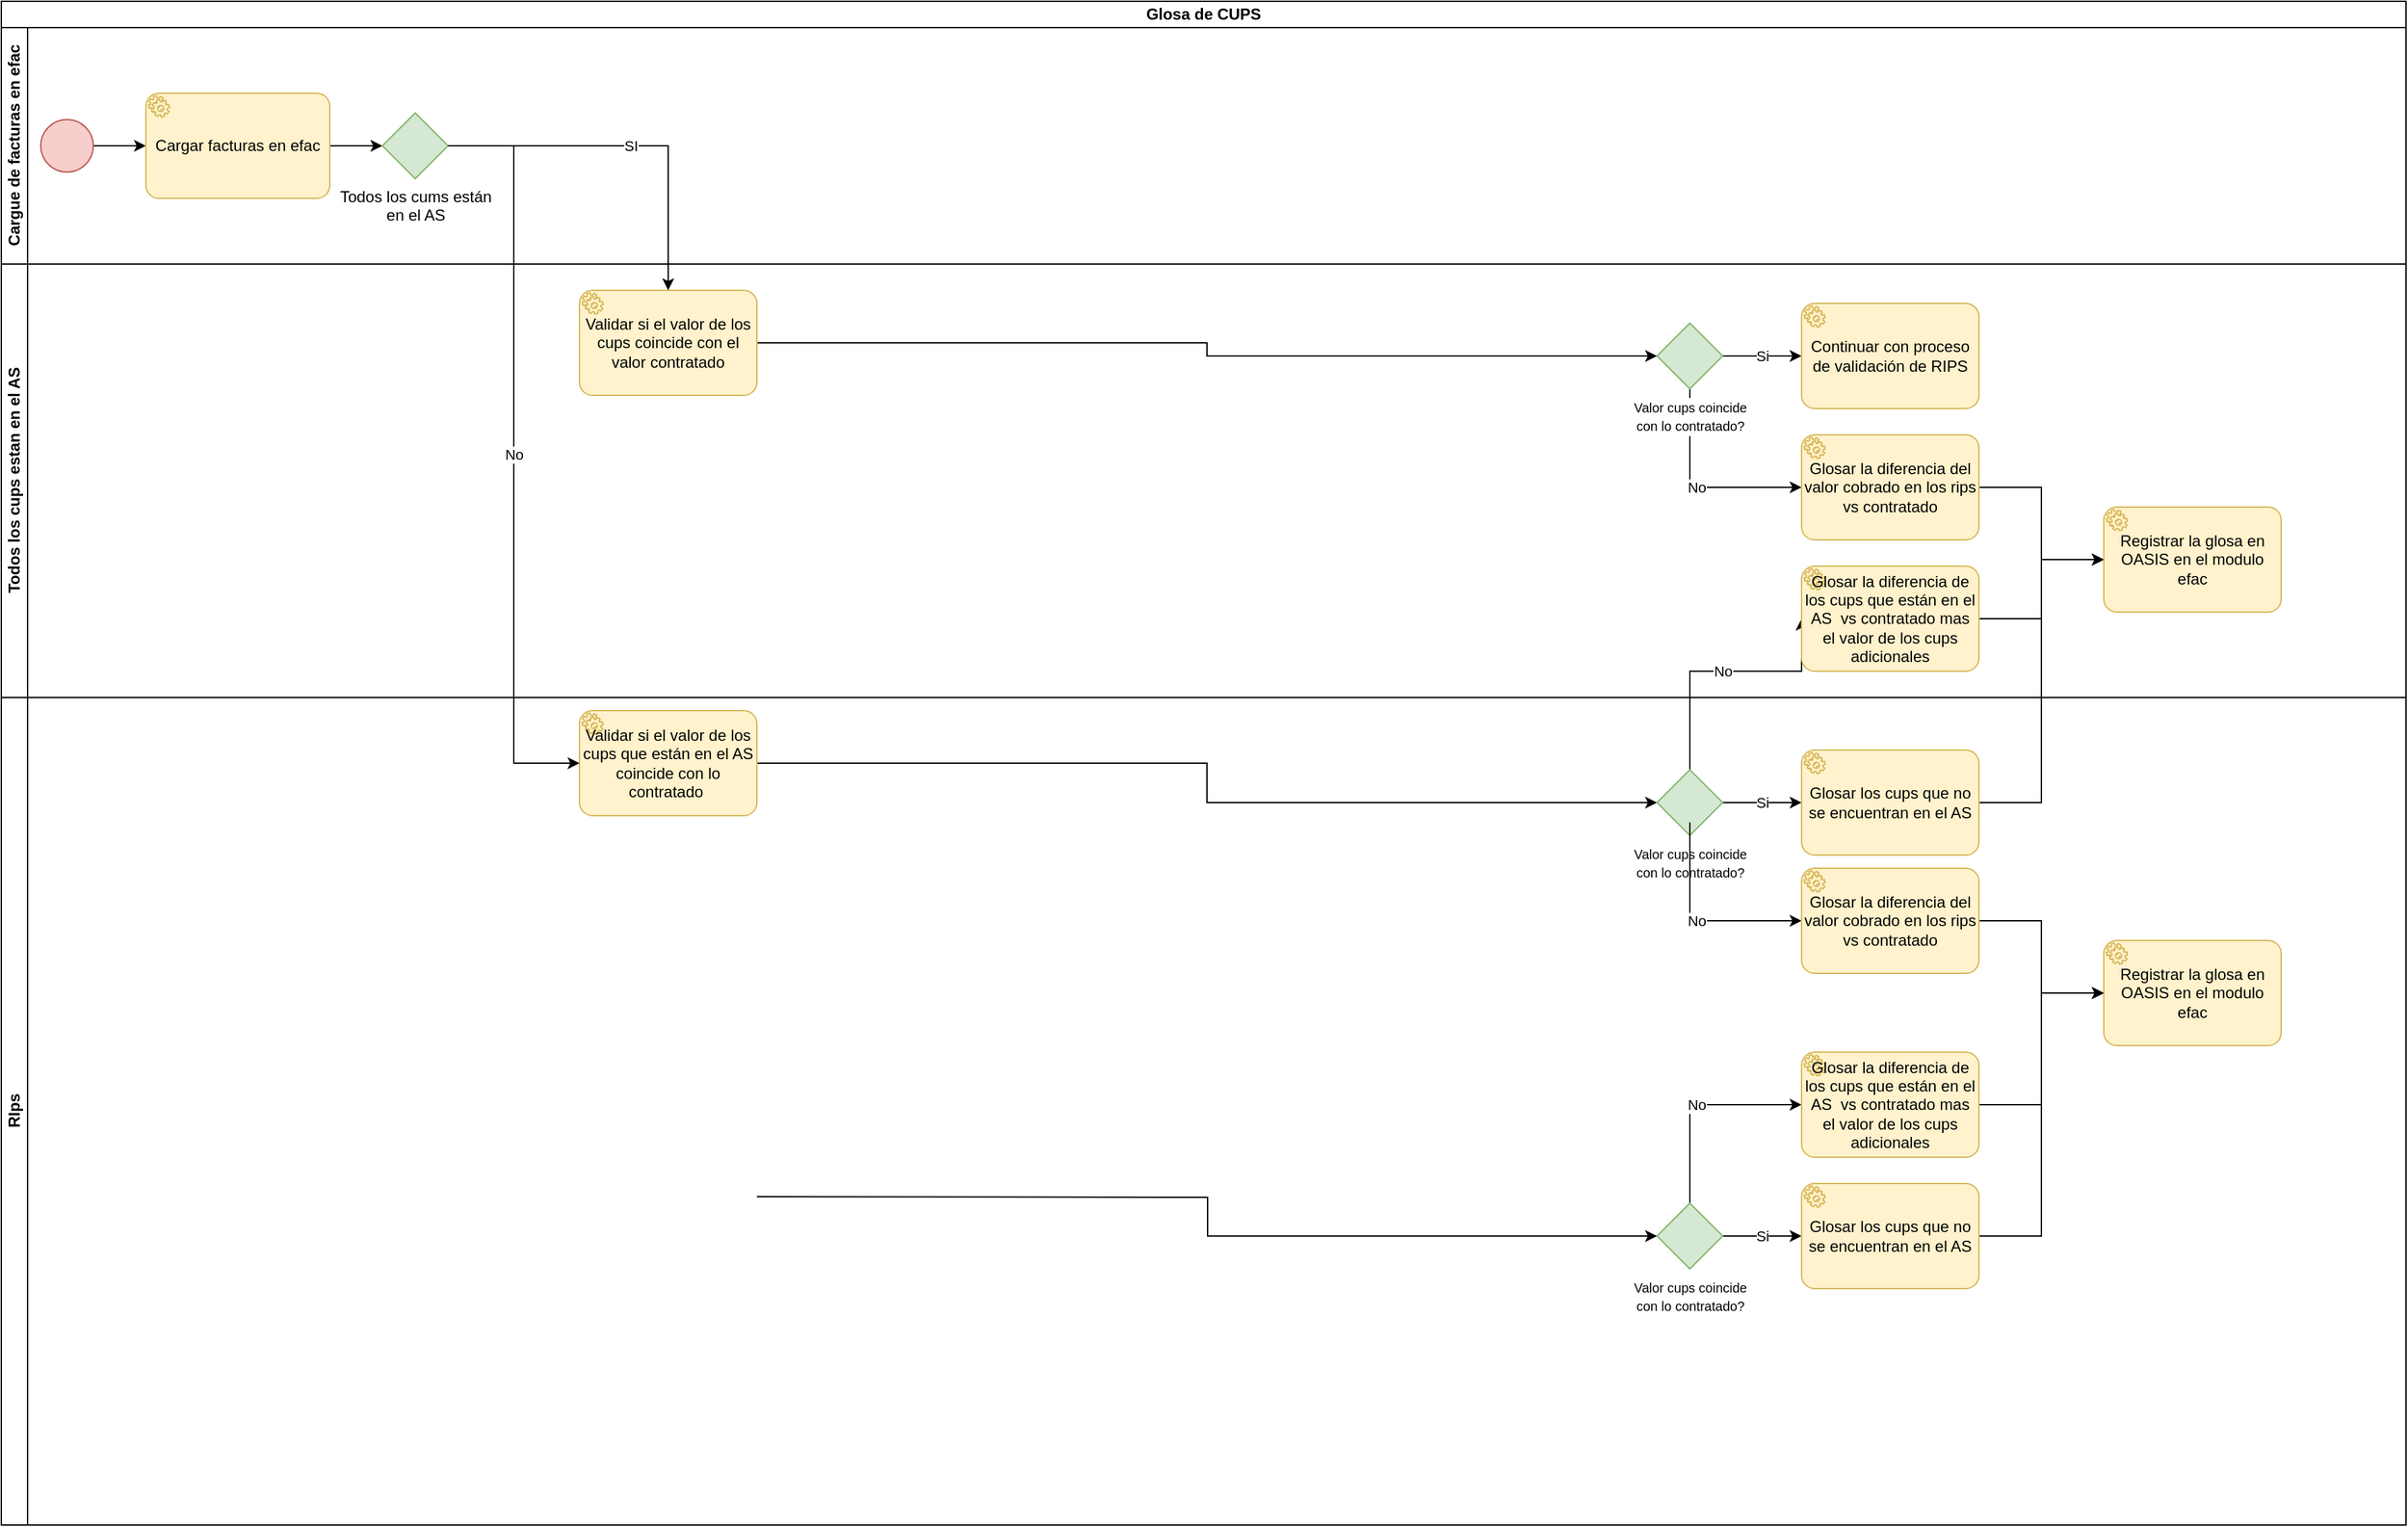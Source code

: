 <mxfile version="21.7.0" type="github">
  <diagram name="Página-1" id="SKrP5Ogb6LURRghhHCP2">
    <mxGraphModel dx="1502" dy="576" grid="1" gridSize="10" guides="1" tooltips="1" connect="1" arrows="1" fold="1" page="1" pageScale="1" pageWidth="1900" pageHeight="550" math="0" shadow="0">
      <root>
        <mxCell id="0" />
        <mxCell id="1" parent="0" />
        <mxCell id="iDgbX58GDVkkqR7G9HbA-1" value="Glosa de CUPS" style="swimlane;html=1;childLayout=stackLayout;resizeParent=1;resizeParentMax=0;horizontal=1;startSize=20;horizontalStack=0;whiteSpace=wrap;" parent="1" vertex="1">
          <mxGeometry x="30" y="10" width="1830" height="1160" as="geometry" />
        </mxCell>
        <mxCell id="iDgbX58GDVkkqR7G9HbA-2" value="Cargue de facturas en efac" style="swimlane;html=1;startSize=20;horizontal=0;" parent="iDgbX58GDVkkqR7G9HbA-1" vertex="1">
          <mxGeometry y="20" width="1830" height="180" as="geometry" />
        </mxCell>
        <mxCell id="iDgbX58GDVkkqR7G9HbA-3" style="edgeStyle=orthogonalEdgeStyle;rounded=0;orthogonalLoop=1;jettySize=auto;html=1;" parent="iDgbX58GDVkkqR7G9HbA-2" source="iDgbX58GDVkkqR7G9HbA-4" target="iDgbX58GDVkkqR7G9HbA-24" edge="1">
          <mxGeometry relative="1" as="geometry">
            <mxPoint x="100" y="90" as="targetPoint" />
          </mxGeometry>
        </mxCell>
        <mxCell id="iDgbX58GDVkkqR7G9HbA-4" value="" style="points=[[0.145,0.145,0],[0.5,0,0],[0.855,0.145,0],[1,0.5,0],[0.855,0.855,0],[0.5,1,0],[0.145,0.855,0],[0,0.5,0]];shape=mxgraph.bpmn.event;html=1;verticalLabelPosition=bottom;labelBackgroundColor=#ffffff;verticalAlign=top;align=center;perimeter=ellipsePerimeter;outlineConnect=0;aspect=fixed;outline=standard;symbol=general;fillColor=#f8cecc;strokeColor=#b85450;" parent="iDgbX58GDVkkqR7G9HbA-2" vertex="1">
          <mxGeometry x="30" y="70" width="40" height="40" as="geometry" />
        </mxCell>
        <mxCell id="iDgbX58GDVkkqR7G9HbA-23" style="edgeStyle=orthogonalEdgeStyle;rounded=0;orthogonalLoop=1;jettySize=auto;html=1;" parent="iDgbX58GDVkkqR7G9HbA-2" source="iDgbX58GDVkkqR7G9HbA-24" target="voKNRvu8rPhWnJosz7W9-56" edge="1">
          <mxGeometry relative="1" as="geometry">
            <mxPoint x="932" y="90" as="sourcePoint" />
            <mxPoint x="290" y="90" as="targetPoint" />
          </mxGeometry>
        </mxCell>
        <mxCell id="iDgbX58GDVkkqR7G9HbA-24" value="Cargar facturas en efac" style="points=[[0.25,0,0],[0.5,0,0],[0.75,0,0],[1,0.25,0],[1,0.5,0],[1,0.75,0],[0.75,1,0],[0.5,1,0],[0.25,1,0],[0,0.75,0],[0,0.5,0],[0,0.25,0]];shape=mxgraph.bpmn.task;whiteSpace=wrap;rectStyle=rounded;size=10;html=1;container=1;expand=0;collapsible=0;taskMarker=service;fillColor=#fff2cc;strokeColor=#d6b656;" parent="iDgbX58GDVkkqR7G9HbA-2" vertex="1">
          <mxGeometry x="110" y="50" width="140" height="80" as="geometry" />
        </mxCell>
        <mxCell id="voKNRvu8rPhWnJosz7W9-56" value="Todos los cums están&lt;br&gt;en el AS" style="points=[[0.25,0.25,0],[0.5,0,0],[0.75,0.25,0],[1,0.5,0],[0.75,0.75,0],[0.5,1,0],[0.25,0.75,0],[0,0.5,0]];shape=mxgraph.bpmn.gateway2;html=1;verticalLabelPosition=bottom;labelBackgroundColor=#ffffff;verticalAlign=top;align=center;perimeter=rhombusPerimeter;outlineConnect=0;outline=none;symbol=none;fillColor=#d5e8d4;strokeColor=#82b366;" vertex="1" parent="iDgbX58GDVkkqR7G9HbA-2">
          <mxGeometry x="290" y="65" width="50" height="50" as="geometry" />
        </mxCell>
        <mxCell id="voKNRvu8rPhWnJosz7W9-30" value="Todos los cups estan en el AS" style="swimlane;html=1;startSize=20;horizontal=0;" vertex="1" parent="iDgbX58GDVkkqR7G9HbA-1">
          <mxGeometry y="200" width="1830" height="330" as="geometry" />
        </mxCell>
        <mxCell id="voKNRvu8rPhWnJosz7W9-35" style="edgeStyle=orthogonalEdgeStyle;rounded=0;orthogonalLoop=1;jettySize=auto;html=1;entryX=0;entryY=0.5;entryDx=0;entryDy=0;entryPerimeter=0;" edge="1" parent="voKNRvu8rPhWnJosz7W9-30" source="voKNRvu8rPhWnJosz7W9-36" target="voKNRvu8rPhWnJosz7W9-52">
          <mxGeometry relative="1" as="geometry" />
        </mxCell>
        <mxCell id="voKNRvu8rPhWnJosz7W9-36" value="Validar si el valor de los cups coincide con el valor contratado" style="points=[[0.25,0,0],[0.5,0,0],[0.75,0,0],[1,0.25,0],[1,0.5,0],[1,0.75,0],[0.75,1,0],[0.5,1,0],[0.25,1,0],[0,0.75,0],[0,0.5,0],[0,0.25,0]];shape=mxgraph.bpmn.task;whiteSpace=wrap;rectStyle=rounded;size=10;html=1;container=1;expand=0;collapsible=0;taskMarker=service;fillColor=#fff2cc;strokeColor=#d6b656;" vertex="1" parent="voKNRvu8rPhWnJosz7W9-30">
          <mxGeometry x="440" y="20" width="135" height="80" as="geometry" />
        </mxCell>
        <mxCell id="voKNRvu8rPhWnJosz7W9-40" style="edgeStyle=orthogonalEdgeStyle;rounded=0;orthogonalLoop=1;jettySize=auto;html=1;entryX=0;entryY=0.5;entryDx=0;entryDy=0;entryPerimeter=0;" edge="1" parent="voKNRvu8rPhWnJosz7W9-30" source="voKNRvu8rPhWnJosz7W9-41" target="voKNRvu8rPhWnJosz7W9-44">
          <mxGeometry relative="1" as="geometry">
            <mxPoint x="1260" y="380" as="targetPoint" />
          </mxGeometry>
        </mxCell>
        <mxCell id="voKNRvu8rPhWnJosz7W9-41" value="Validar si el valor de los cups que están en el AS coincide con lo contratado&amp;nbsp;" style="points=[[0.25,0,0],[0.5,0,0],[0.75,0,0],[1,0.25,0],[1,0.5,0],[1,0.75,0],[0.75,1,0],[0.5,1,0],[0.25,1,0],[0,0.75,0],[0,0.5,0],[0,0.25,0]];shape=mxgraph.bpmn.task;whiteSpace=wrap;rectStyle=rounded;size=10;html=1;container=1;expand=0;collapsible=0;taskMarker=service;fillColor=#fff2cc;strokeColor=#d6b656;" vertex="1" parent="voKNRvu8rPhWnJosz7W9-30">
          <mxGeometry x="440" y="340" width="135" height="80" as="geometry" />
        </mxCell>
        <mxCell id="voKNRvu8rPhWnJosz7W9-42" value="Si" style="edgeStyle=orthogonalEdgeStyle;rounded=0;orthogonalLoop=1;jettySize=auto;html=1;entryX=0;entryY=0.5;entryDx=0;entryDy=0;entryPerimeter=0;" edge="1" parent="voKNRvu8rPhWnJosz7W9-30" source="voKNRvu8rPhWnJosz7W9-44" target="voKNRvu8rPhWnJosz7W9-46">
          <mxGeometry relative="1" as="geometry">
            <mxPoint x="1370" y="380" as="targetPoint" />
          </mxGeometry>
        </mxCell>
        <mxCell id="voKNRvu8rPhWnJosz7W9-43" value="No" style="edgeStyle=orthogonalEdgeStyle;rounded=0;orthogonalLoop=1;jettySize=auto;html=1;entryX=0;entryY=0.5;entryDx=0;entryDy=0;entryPerimeter=0;" edge="1" parent="voKNRvu8rPhWnJosz7W9-30" source="voKNRvu8rPhWnJosz7W9-44" target="voKNRvu8rPhWnJosz7W9-48">
          <mxGeometry relative="1" as="geometry">
            <mxPoint x="1285" y="270" as="targetPoint" />
            <Array as="points">
              <mxPoint x="1285" y="310" />
            </Array>
          </mxGeometry>
        </mxCell>
        <mxCell id="voKNRvu8rPhWnJosz7W9-44" value="&lt;font style=&quot;font-size: 10px;&quot;&gt;Valor cups coincide&lt;br&gt;con lo contratado?&lt;/font&gt;" style="points=[[0.25,0.25,0],[0.5,0,0],[0.75,0.25,0],[1,0.5,0],[0.75,0.75,0],[0.5,1,0],[0.25,0.75,0],[0,0.5,0]];shape=mxgraph.bpmn.gateway2;html=1;verticalLabelPosition=bottom;labelBackgroundColor=#ffffff;verticalAlign=top;align=center;perimeter=rhombusPerimeter;outlineConnect=0;outline=none;symbol=none;fillColor=#d5e8d4;strokeColor=#82b366;" vertex="1" parent="voKNRvu8rPhWnJosz7W9-30">
          <mxGeometry x="1260" y="385" width="50" height="50" as="geometry" />
        </mxCell>
        <mxCell id="voKNRvu8rPhWnJosz7W9-45" style="edgeStyle=orthogonalEdgeStyle;rounded=0;orthogonalLoop=1;jettySize=auto;html=1;entryX=0;entryY=0.5;entryDx=0;entryDy=0;entryPerimeter=0;" edge="1" parent="voKNRvu8rPhWnJosz7W9-30" source="voKNRvu8rPhWnJosz7W9-46" target="voKNRvu8rPhWnJosz7W9-49">
          <mxGeometry relative="1" as="geometry" />
        </mxCell>
        <mxCell id="voKNRvu8rPhWnJosz7W9-46" value="Glosar los cups que no se encuentran en el AS" style="points=[[0.25,0,0],[0.5,0,0],[0.75,0,0],[1,0.25,0],[1,0.5,0],[1,0.75,0],[0.75,1,0],[0.5,1,0],[0.25,1,0],[0,0.75,0],[0,0.5,0],[0,0.25,0]];shape=mxgraph.bpmn.task;whiteSpace=wrap;rectStyle=rounded;size=10;html=1;container=1;expand=0;collapsible=0;taskMarker=service;fillColor=#fff2cc;strokeColor=#d6b656;" vertex="1" parent="voKNRvu8rPhWnJosz7W9-30">
          <mxGeometry x="1370" y="370" width="135" height="80" as="geometry" />
        </mxCell>
        <mxCell id="voKNRvu8rPhWnJosz7W9-47" style="edgeStyle=orthogonalEdgeStyle;rounded=0;orthogonalLoop=1;jettySize=auto;html=1;entryX=0;entryY=0.5;entryDx=0;entryDy=0;entryPerimeter=0;" edge="1" parent="voKNRvu8rPhWnJosz7W9-30" source="voKNRvu8rPhWnJosz7W9-48" target="voKNRvu8rPhWnJosz7W9-49">
          <mxGeometry relative="1" as="geometry" />
        </mxCell>
        <mxCell id="voKNRvu8rPhWnJosz7W9-48" value="Glosar la diferencia de los cups que están en el AS&amp;nbsp; vs contratado mas el valor de los cups adicionales" style="points=[[0.25,0,0],[0.5,0,0],[0.75,0,0],[1,0.25,0],[1,0.5,0],[1,0.75,0],[0.75,1,0],[0.5,1,0],[0.25,1,0],[0,0.75,0],[0,0.5,0],[0,0.25,0]];shape=mxgraph.bpmn.task;whiteSpace=wrap;rectStyle=rounded;size=10;html=1;container=1;expand=0;collapsible=0;taskMarker=service;fillColor=#fff2cc;strokeColor=#d6b656;" vertex="1" parent="voKNRvu8rPhWnJosz7W9-30">
          <mxGeometry x="1370" y="230" width="135" height="80" as="geometry" />
        </mxCell>
        <mxCell id="voKNRvu8rPhWnJosz7W9-49" value="Registrar la glosa en OASIS en el modulo efac" style="points=[[0.25,0,0],[0.5,0,0],[0.75,0,0],[1,0.25,0],[1,0.5,0],[1,0.75,0],[0.75,1,0],[0.5,1,0],[0.25,1,0],[0,0.75,0],[0,0.5,0],[0,0.25,0]];shape=mxgraph.bpmn.task;whiteSpace=wrap;rectStyle=rounded;size=10;html=1;container=1;expand=0;collapsible=0;taskMarker=service;fillColor=#fff2cc;strokeColor=#d6b656;" vertex="1" parent="voKNRvu8rPhWnJosz7W9-30">
          <mxGeometry x="1600" y="185" width="135" height="80" as="geometry" />
        </mxCell>
        <mxCell id="voKNRvu8rPhWnJosz7W9-50" value="Si" style="edgeStyle=orthogonalEdgeStyle;rounded=0;orthogonalLoop=1;jettySize=auto;html=1;" edge="1" parent="voKNRvu8rPhWnJosz7W9-30" source="voKNRvu8rPhWnJosz7W9-52" target="voKNRvu8rPhWnJosz7W9-53">
          <mxGeometry relative="1" as="geometry">
            <mxPoint x="1370" y="70" as="targetPoint" />
          </mxGeometry>
        </mxCell>
        <mxCell id="voKNRvu8rPhWnJosz7W9-51" value="No" style="edgeStyle=orthogonalEdgeStyle;rounded=0;orthogonalLoop=1;jettySize=auto;html=1;entryX=0;entryY=0.5;entryDx=0;entryDy=0;entryPerimeter=0;" edge="1" parent="voKNRvu8rPhWnJosz7W9-30" source="voKNRvu8rPhWnJosz7W9-52" target="voKNRvu8rPhWnJosz7W9-55">
          <mxGeometry relative="1" as="geometry">
            <mxPoint x="1285" y="180" as="targetPoint" />
            <Array as="points">
              <mxPoint x="1285" y="170" />
            </Array>
          </mxGeometry>
        </mxCell>
        <mxCell id="voKNRvu8rPhWnJosz7W9-52" value="&lt;font style=&quot;font-size: 10px;&quot;&gt;Valor cups coincide&lt;br&gt;con lo contratado?&lt;/font&gt;" style="points=[[0.25,0.25,0],[0.5,0,0],[0.75,0.25,0],[1,0.5,0],[0.75,0.75,0],[0.5,1,0],[0.25,0.75,0],[0,0.5,0]];shape=mxgraph.bpmn.gateway2;html=1;verticalLabelPosition=bottom;labelBackgroundColor=#ffffff;verticalAlign=top;align=center;perimeter=rhombusPerimeter;outlineConnect=0;outline=none;symbol=none;fillColor=#d5e8d4;strokeColor=#82b366;" vertex="1" parent="voKNRvu8rPhWnJosz7W9-30">
          <mxGeometry x="1260" y="45" width="50" height="50" as="geometry" />
        </mxCell>
        <mxCell id="voKNRvu8rPhWnJosz7W9-53" value="Continuar con proceso de validación de RIPS" style="points=[[0.25,0,0],[0.5,0,0],[0.75,0,0],[1,0.25,0],[1,0.5,0],[1,0.75,0],[0.75,1,0],[0.5,1,0],[0.25,1,0],[0,0.75,0],[0,0.5,0],[0,0.25,0]];shape=mxgraph.bpmn.task;whiteSpace=wrap;rectStyle=rounded;size=10;html=1;container=1;expand=0;collapsible=0;taskMarker=service;fillColor=#fff2cc;strokeColor=#d6b656;" vertex="1" parent="voKNRvu8rPhWnJosz7W9-30">
          <mxGeometry x="1370" y="30" width="135" height="80" as="geometry" />
        </mxCell>
        <mxCell id="voKNRvu8rPhWnJosz7W9-54" style="edgeStyle=orthogonalEdgeStyle;rounded=0;orthogonalLoop=1;jettySize=auto;html=1;entryX=0;entryY=0.5;entryDx=0;entryDy=0;entryPerimeter=0;" edge="1" parent="voKNRvu8rPhWnJosz7W9-30" source="voKNRvu8rPhWnJosz7W9-55" target="voKNRvu8rPhWnJosz7W9-49">
          <mxGeometry relative="1" as="geometry" />
        </mxCell>
        <mxCell id="voKNRvu8rPhWnJosz7W9-55" value="Glosar la diferencia del valor cobrado en los rips vs contratado" style="points=[[0.25,0,0],[0.5,0,0],[0.75,0,0],[1,0.25,0],[1,0.5,0],[1,0.75,0],[0.75,1,0],[0.5,1,0],[0.25,1,0],[0,0.75,0],[0,0.5,0],[0,0.25,0]];shape=mxgraph.bpmn.task;whiteSpace=wrap;rectStyle=rounded;size=10;html=1;container=1;expand=0;collapsible=0;taskMarker=service;fillColor=#fff2cc;strokeColor=#d6b656;" vertex="1" parent="voKNRvu8rPhWnJosz7W9-30">
          <mxGeometry x="1370" y="130" width="135" height="80" as="geometry" />
        </mxCell>
        <mxCell id="voKNRvu8rPhWnJosz7W9-57" value="RIps" style="swimlane;html=1;startSize=20;horizontal=0;" vertex="1" parent="iDgbX58GDVkkqR7G9HbA-1">
          <mxGeometry y="530" width="1830" height="630" as="geometry" />
        </mxCell>
        <mxCell id="voKNRvu8rPhWnJosz7W9-67" style="edgeStyle=orthogonalEdgeStyle;rounded=0;orthogonalLoop=1;jettySize=auto;html=1;entryX=0;entryY=0.5;entryDx=0;entryDy=0;entryPerimeter=0;" edge="1" parent="voKNRvu8rPhWnJosz7W9-57" target="voKNRvu8rPhWnJosz7W9-71">
          <mxGeometry relative="1" as="geometry">
            <mxPoint x="1260" y="380" as="targetPoint" />
            <mxPoint x="575" y="380" as="sourcePoint" />
          </mxGeometry>
        </mxCell>
        <mxCell id="voKNRvu8rPhWnJosz7W9-69" value="Si" style="edgeStyle=orthogonalEdgeStyle;rounded=0;orthogonalLoop=1;jettySize=auto;html=1;entryX=0;entryY=0.5;entryDx=0;entryDy=0;entryPerimeter=0;" edge="1" parent="voKNRvu8rPhWnJosz7W9-57" source="voKNRvu8rPhWnJosz7W9-71" target="voKNRvu8rPhWnJosz7W9-73">
          <mxGeometry relative="1" as="geometry">
            <mxPoint x="1370" y="380" as="targetPoint" />
          </mxGeometry>
        </mxCell>
        <mxCell id="voKNRvu8rPhWnJosz7W9-70" value="No" style="edgeStyle=orthogonalEdgeStyle;rounded=0;orthogonalLoop=1;jettySize=auto;html=1;entryX=0;entryY=0.5;entryDx=0;entryDy=0;entryPerimeter=0;" edge="1" parent="voKNRvu8rPhWnJosz7W9-57" source="voKNRvu8rPhWnJosz7W9-71" target="voKNRvu8rPhWnJosz7W9-75">
          <mxGeometry relative="1" as="geometry">
            <mxPoint x="1285" y="270" as="targetPoint" />
            <Array as="points">
              <mxPoint x="1285" y="310" />
            </Array>
          </mxGeometry>
        </mxCell>
        <mxCell id="voKNRvu8rPhWnJosz7W9-71" value="&lt;font style=&quot;font-size: 10px;&quot;&gt;Valor cups coincide&lt;br&gt;con lo contratado?&lt;/font&gt;" style="points=[[0.25,0.25,0],[0.5,0,0],[0.75,0.25,0],[1,0.5,0],[0.75,0.75,0],[0.5,1,0],[0.25,0.75,0],[0,0.5,0]];shape=mxgraph.bpmn.gateway2;html=1;verticalLabelPosition=bottom;labelBackgroundColor=#ffffff;verticalAlign=top;align=center;perimeter=rhombusPerimeter;outlineConnect=0;outline=none;symbol=none;fillColor=#d5e8d4;strokeColor=#82b366;" vertex="1" parent="voKNRvu8rPhWnJosz7W9-57">
          <mxGeometry x="1260" y="385" width="50" height="50" as="geometry" />
        </mxCell>
        <mxCell id="voKNRvu8rPhWnJosz7W9-72" style="edgeStyle=orthogonalEdgeStyle;rounded=0;orthogonalLoop=1;jettySize=auto;html=1;entryX=0;entryY=0.5;entryDx=0;entryDy=0;entryPerimeter=0;" edge="1" parent="voKNRvu8rPhWnJosz7W9-57" source="voKNRvu8rPhWnJosz7W9-73" target="voKNRvu8rPhWnJosz7W9-76">
          <mxGeometry relative="1" as="geometry" />
        </mxCell>
        <mxCell id="voKNRvu8rPhWnJosz7W9-73" value="Glosar los cups que no se encuentran en el AS" style="points=[[0.25,0,0],[0.5,0,0],[0.75,0,0],[1,0.25,0],[1,0.5,0],[1,0.75,0],[0.75,1,0],[0.5,1,0],[0.25,1,0],[0,0.75,0],[0,0.5,0],[0,0.25,0]];shape=mxgraph.bpmn.task;whiteSpace=wrap;rectStyle=rounded;size=10;html=1;container=1;expand=0;collapsible=0;taskMarker=service;fillColor=#fff2cc;strokeColor=#d6b656;" vertex="1" parent="voKNRvu8rPhWnJosz7W9-57">
          <mxGeometry x="1370" y="370" width="135" height="80" as="geometry" />
        </mxCell>
        <mxCell id="voKNRvu8rPhWnJosz7W9-74" style="edgeStyle=orthogonalEdgeStyle;rounded=0;orthogonalLoop=1;jettySize=auto;html=1;entryX=0;entryY=0.5;entryDx=0;entryDy=0;entryPerimeter=0;" edge="1" parent="voKNRvu8rPhWnJosz7W9-57" source="voKNRvu8rPhWnJosz7W9-75" target="voKNRvu8rPhWnJosz7W9-76">
          <mxGeometry relative="1" as="geometry" />
        </mxCell>
        <mxCell id="voKNRvu8rPhWnJosz7W9-75" value="Glosar la diferencia de los cups que están en el AS&amp;nbsp; vs contratado mas el valor de los cups adicionales" style="points=[[0.25,0,0],[0.5,0,0],[0.75,0,0],[1,0.25,0],[1,0.5,0],[1,0.75,0],[0.75,1,0],[0.5,1,0],[0.25,1,0],[0,0.75,0],[0,0.5,0],[0,0.25,0]];shape=mxgraph.bpmn.task;whiteSpace=wrap;rectStyle=rounded;size=10;html=1;container=1;expand=0;collapsible=0;taskMarker=service;fillColor=#fff2cc;strokeColor=#d6b656;" vertex="1" parent="voKNRvu8rPhWnJosz7W9-57">
          <mxGeometry x="1370" y="270" width="135" height="80" as="geometry" />
        </mxCell>
        <mxCell id="voKNRvu8rPhWnJosz7W9-76" value="Registrar la glosa en OASIS en el modulo efac" style="points=[[0.25,0,0],[0.5,0,0],[0.75,0,0],[1,0.25,0],[1,0.5,0],[1,0.75,0],[0.75,1,0],[0.5,1,0],[0.25,1,0],[0,0.75,0],[0,0.5,0],[0,0.25,0]];shape=mxgraph.bpmn.task;whiteSpace=wrap;rectStyle=rounded;size=10;html=1;container=1;expand=0;collapsible=0;taskMarker=service;fillColor=#fff2cc;strokeColor=#d6b656;" vertex="1" parent="voKNRvu8rPhWnJosz7W9-57">
          <mxGeometry x="1600" y="185" width="135" height="80" as="geometry" />
        </mxCell>
        <mxCell id="voKNRvu8rPhWnJosz7W9-78" value="No" style="edgeStyle=orthogonalEdgeStyle;rounded=0;orthogonalLoop=1;jettySize=auto;html=1;entryX=0;entryY=0.5;entryDx=0;entryDy=0;entryPerimeter=0;" edge="1" parent="voKNRvu8rPhWnJosz7W9-57" target="voKNRvu8rPhWnJosz7W9-82">
          <mxGeometry relative="1" as="geometry">
            <mxPoint x="1285" y="180" as="targetPoint" />
            <Array as="points">
              <mxPoint x="1285" y="170" />
            </Array>
            <mxPoint x="1285" y="95" as="sourcePoint" />
          </mxGeometry>
        </mxCell>
        <mxCell id="voKNRvu8rPhWnJosz7W9-81" style="edgeStyle=orthogonalEdgeStyle;rounded=0;orthogonalLoop=1;jettySize=auto;html=1;entryX=0;entryY=0.5;entryDx=0;entryDy=0;entryPerimeter=0;" edge="1" parent="voKNRvu8rPhWnJosz7W9-57" source="voKNRvu8rPhWnJosz7W9-82" target="voKNRvu8rPhWnJosz7W9-76">
          <mxGeometry relative="1" as="geometry" />
        </mxCell>
        <mxCell id="voKNRvu8rPhWnJosz7W9-82" value="Glosar la diferencia del valor cobrado en los rips vs contratado" style="points=[[0.25,0,0],[0.5,0,0],[0.75,0,0],[1,0.25,0],[1,0.5,0],[1,0.75,0],[0.75,1,0],[0.5,1,0],[0.25,1,0],[0,0.75,0],[0,0.5,0],[0,0.25,0]];shape=mxgraph.bpmn.task;whiteSpace=wrap;rectStyle=rounded;size=10;html=1;container=1;expand=0;collapsible=0;taskMarker=service;fillColor=#fff2cc;strokeColor=#d6b656;" vertex="1" parent="voKNRvu8rPhWnJosz7W9-57">
          <mxGeometry x="1370" y="130" width="135" height="80" as="geometry" />
        </mxCell>
        <mxCell id="voKNRvu8rPhWnJosz7W9-84" value="SI" style="edgeStyle=orthogonalEdgeStyle;rounded=0;orthogonalLoop=1;jettySize=auto;html=1;" edge="1" parent="iDgbX58GDVkkqR7G9HbA-1" source="voKNRvu8rPhWnJosz7W9-56" target="voKNRvu8rPhWnJosz7W9-36">
          <mxGeometry relative="1" as="geometry" />
        </mxCell>
        <mxCell id="voKNRvu8rPhWnJosz7W9-85" value="No" style="edgeStyle=orthogonalEdgeStyle;rounded=0;orthogonalLoop=1;jettySize=auto;html=1;entryX=0;entryY=0.5;entryDx=0;entryDy=0;entryPerimeter=0;" edge="1" parent="iDgbX58GDVkkqR7G9HbA-1" source="voKNRvu8rPhWnJosz7W9-56" target="voKNRvu8rPhWnJosz7W9-41">
          <mxGeometry relative="1" as="geometry" />
        </mxCell>
      </root>
    </mxGraphModel>
  </diagram>
</mxfile>
